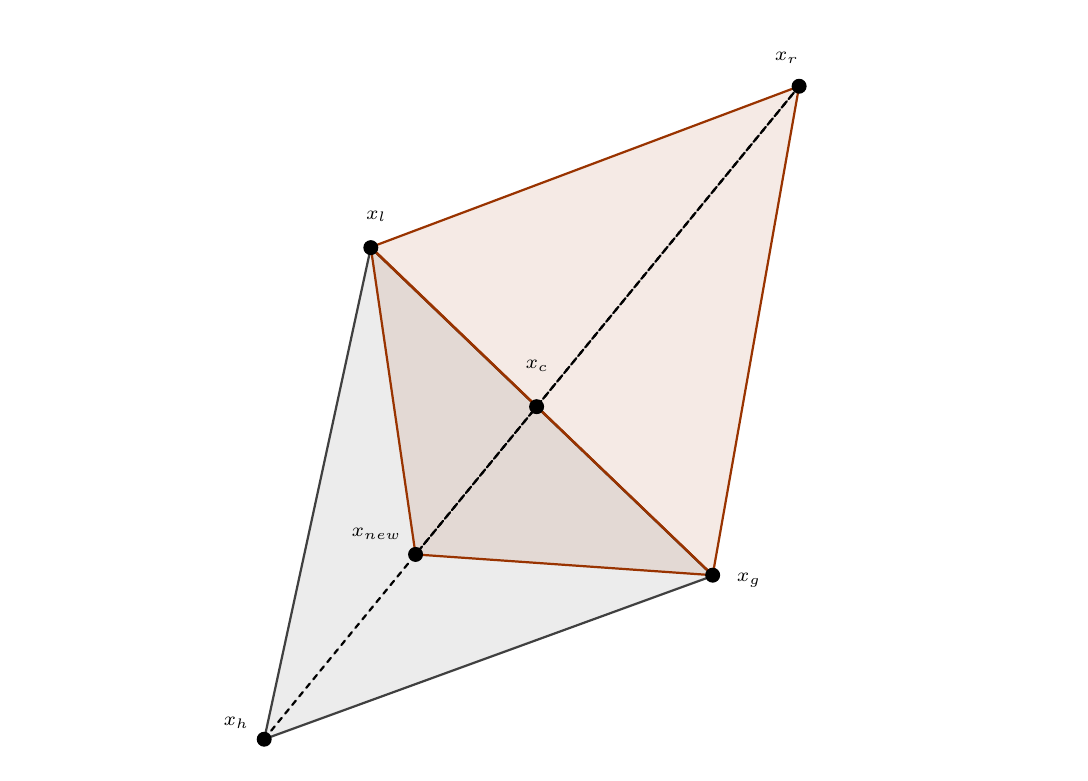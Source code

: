 \definecolor{zzttqq}{rgb}{0.6,0.2,0.}
\definecolor{uququq}{rgb}{0.251,0.251,0.251}
\begin{tikzpicture}[line cap=round,line join=round,>=triangle 45,x=0.4cm,y=0.4cm]
\clip(-3.925,0.879) rectangle (28.266,23.917);
\fill[line width=0.8pt,color=uququq,fill=uququq,fill opacity=0.1] (6.384,16.933) -- (2.999,1.325) -- (17.246,6.513) -- cycle;
\fill[line width=0.8pt,color=zzttqq,fill=zzttqq,fill opacity=0.1] (6.389,16.949) -- (17.238,6.533) -- (19.983,22.057) -- cycle;
\fill[line width=0.8pt,color=zzttqq,fill=zzttqq,fill opacity=0.1] (6.384,16.933) -- (7.805,7.192) -- (17.238,6.533) -- cycle;
\draw [line width=0.8pt,color=uququq] (6.384,16.933)-- (2.999,1.325);
\draw [line width=0.8pt,color=uququq] (2.999,1.325)-- (17.246,6.513);
\draw [line width=0.8pt,color=uququq] (17.246,6.513)-- (6.384,16.933);
\draw [line width=0.8pt,color=zzttqq] (6.389,16.949)-- (17.238,6.533);
\draw [line width=0.8pt,color=zzttqq] (17.238,6.533)-- (19.983,22.057);
\draw [line width=0.8pt,color=zzttqq] (19.983,22.057)-- (6.389,16.949);
\draw [line width=0.8pt,dash pattern=on 2pt off 2pt] (2.999,1.325)-- (19.983,22.057);
\draw [line width=0.8pt,color=zzttqq] (6.384,16.933)-- (7.805,7.192);
\draw [line width=0.8pt,color=zzttqq] (7.805,7.192)-- (17.238,6.533);
\draw [line width=0.8pt,color=zzttqq] (17.238,6.533)-- (6.384,16.933);
\draw [line width=0.8pt,dash pattern=on 2pt off 2pt] (19.983,22.057)-- (7.805,7.192);
\begin{scriptsize}
\draw [fill=black] (6.384,16.933) circle (2.5pt);
\draw[color=black] (6.564,17.927) node {$x_l$};
\draw [fill=black] (2.999,1.325) circle (2.5pt);
\draw[color=black] (2.111,1.844) node {$x_h$};
\draw [fill=black] (17.238,6.533) circle (2.5pt);
\draw[color=black] (18.39,6.387) node {$x_g$};
\draw [fill=black] (19.983,22.057) circle (2.5pt);
\draw[color=black] (19.588,22.952) node {$x_r$};
\draw [fill=black] (11.648,11.883) circle (2.5pt);
\draw[color=black] (11.663,13.182) node {$x_c$};
\draw [fill=black] (7.805,7.192) circle (2.5pt);
\draw[color=black] (6.564,7.835) node {$x_{new}$};
\end{scriptsize}
\end{tikzpicture}
